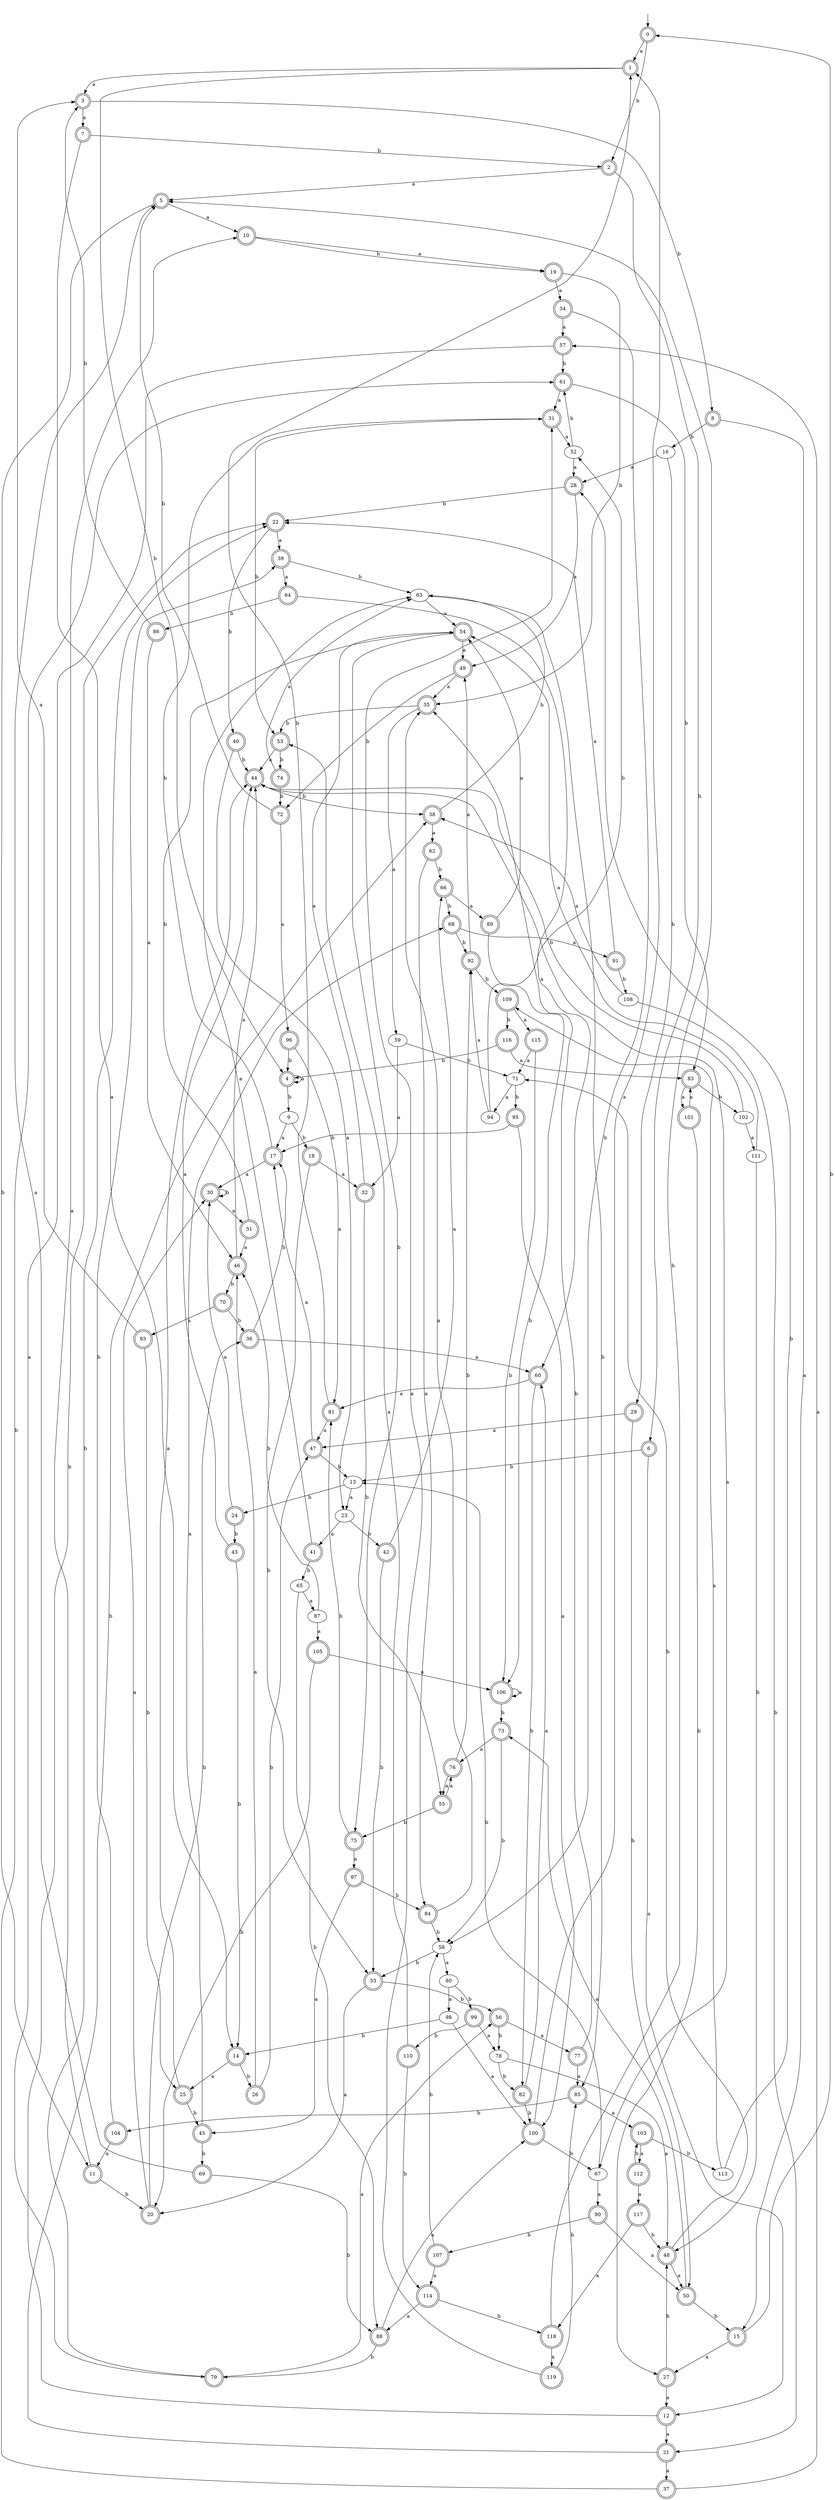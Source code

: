 digraph RandomDFA {
  __start0 [label="", shape=none];
  __start0 -> 0 [label=""];
  0 [shape=circle] [shape=doublecircle]
  0 -> 1 [label="a"]
  0 -> 2 [label="b"]
  1 [shape=doublecircle]
  1 -> 3 [label="a"]
  1 -> 4 [label="b"]
  2 [shape=doublecircle]
  2 -> 5 [label="a"]
  2 -> 6 [label="b"]
  3 [shape=doublecircle]
  3 -> 7 [label="a"]
  3 -> 8 [label="b"]
  4 [shape=doublecircle]
  4 -> 4 [label="a"]
  4 -> 9 [label="b"]
  5 [shape=doublecircle]
  5 -> 10 [label="a"]
  5 -> 11 [label="b"]
  6 [shape=doublecircle]
  6 -> 12 [label="a"]
  6 -> 13 [label="b"]
  7 [shape=doublecircle]
  7 -> 14 [label="a"]
  7 -> 2 [label="b"]
  8 [shape=doublecircle]
  8 -> 15 [label="a"]
  8 -> 16 [label="b"]
  9
  9 -> 17 [label="a"]
  9 -> 18 [label="b"]
  10 [shape=doublecircle]
  10 -> 19 [label="a"]
  10 -> 19 [label="b"]
  11 [shape=doublecircle]
  11 -> 10 [label="a"]
  11 -> 20 [label="b"]
  12 [shape=doublecircle]
  12 -> 21 [label="a"]
  12 -> 22 [label="b"]
  13
  13 -> 23 [label="a"]
  13 -> 24 [label="b"]
  14 [shape=doublecircle]
  14 -> 25 [label="a"]
  14 -> 26 [label="b"]
  15 [shape=doublecircle]
  15 -> 27 [label="a"]
  15 -> 0 [label="b"]
  16
  16 -> 28 [label="a"]
  16 -> 29 [label="b"]
  17 [shape=doublecircle]
  17 -> 30 [label="a"]
  17 -> 31 [label="b"]
  18 [shape=doublecircle]
  18 -> 32 [label="a"]
  18 -> 33 [label="b"]
  19 [shape=doublecircle]
  19 -> 34 [label="a"]
  19 -> 35 [label="b"]
  20 [shape=doublecircle]
  20 -> 30 [label="a"]
  20 -> 36 [label="b"]
  21 [shape=doublecircle]
  21 -> 37 [label="a"]
  21 -> 38 [label="b"]
  22 [shape=doublecircle]
  22 -> 39 [label="a"]
  22 -> 40 [label="b"]
  23
  23 -> 41 [label="a"]
  23 -> 42 [label="b"]
  24 [shape=doublecircle]
  24 -> 30 [label="a"]
  24 -> 43 [label="b"]
  25 [shape=doublecircle]
  25 -> 44 [label="a"]
  25 -> 45 [label="b"]
  26 [shape=doublecircle]
  26 -> 46 [label="a"]
  26 -> 47 [label="b"]
  27 [shape=doublecircle]
  27 -> 12 [label="a"]
  27 -> 48 [label="b"]
  28 [shape=doublecircle]
  28 -> 49 [label="a"]
  28 -> 22 [label="b"]
  29 [shape=doublecircle]
  29 -> 47 [label="a"]
  29 -> 50 [label="b"]
  30 [shape=doublecircle]
  30 -> 51 [label="a"]
  30 -> 30 [label="b"]
  31 [shape=doublecircle]
  31 -> 52 [label="a"]
  31 -> 53 [label="b"]
  32 [shape=doublecircle]
  32 -> 54 [label="a"]
  32 -> 55 [label="b"]
  33 [shape=doublecircle]
  33 -> 20 [label="a"]
  33 -> 56 [label="b"]
  34 [shape=doublecircle]
  34 -> 57 [label="a"]
  34 -> 58 [label="b"]
  35 [shape=doublecircle]
  35 -> 59 [label="a"]
  35 -> 53 [label="b"]
  36 [shape=doublecircle]
  36 -> 60 [label="a"]
  36 -> 17 [label="b"]
  37 [shape=doublecircle]
  37 -> 57 [label="a"]
  37 -> 61 [label="b"]
  38 [shape=doublecircle]
  38 -> 62 [label="a"]
  38 -> 63 [label="b"]
  39 [shape=doublecircle]
  39 -> 64 [label="a"]
  39 -> 63 [label="b"]
  40 [shape=doublecircle]
  40 -> 23 [label="a"]
  40 -> 44 [label="b"]
  41 [shape=doublecircle]
  41 -> 63 [label="a"]
  41 -> 65 [label="b"]
  42 [shape=doublecircle]
  42 -> 66 [label="a"]
  42 -> 33 [label="b"]
  43 [shape=doublecircle]
  43 -> 44 [label="a"]
  43 -> 14 [label="b"]
  44 [shape=doublecircle]
  44 -> 67 [label="a"]
  44 -> 38 [label="b"]
  45 [shape=doublecircle]
  45 -> 68 [label="a"]
  45 -> 69 [label="b"]
  46 [shape=doublecircle]
  46 -> 44 [label="a"]
  46 -> 70 [label="b"]
  47 [shape=doublecircle]
  47 -> 17 [label="a"]
  47 -> 13 [label="b"]
  48 [shape=doublecircle]
  48 -> 50 [label="a"]
  48 -> 71 [label="b"]
  49 [shape=doublecircle]
  49 -> 35 [label="a"]
  49 -> 72 [label="b"]
  50 [shape=doublecircle]
  50 -> 73 [label="a"]
  50 -> 15 [label="b"]
  51 [shape=doublecircle]
  51 -> 46 [label="a"]
  51 -> 54 [label="b"]
  52
  52 -> 28 [label="a"]
  52 -> 61 [label="b"]
  53 [shape=doublecircle]
  53 -> 44 [label="a"]
  53 -> 74 [label="b"]
  54 [shape=doublecircle]
  54 -> 49 [label="a"]
  54 -> 75 [label="b"]
  55 [shape=doublecircle]
  55 -> 76 [label="a"]
  55 -> 75 [label="b"]
  56 [shape=doublecircle]
  56 -> 77 [label="a"]
  56 -> 78 [label="b"]
  57 [shape=doublecircle]
  57 -> 79 [label="a"]
  57 -> 61 [label="b"]
  58
  58 -> 80 [label="a"]
  58 -> 33 [label="b"]
  59
  59 -> 32 [label="a"]
  59 -> 71 [label="b"]
  60 [shape=doublecircle]
  60 -> 81 [label="a"]
  60 -> 82 [label="b"]
  61 [shape=doublecircle]
  61 -> 31 [label="a"]
  61 -> 83 [label="b"]
  62 [shape=doublecircle]
  62 -> 84 [label="a"]
  62 -> 66 [label="b"]
  63
  63 -> 54 [label="a"]
  63 -> 85 [label="b"]
  64 [shape=doublecircle]
  64 -> 60 [label="a"]
  64 -> 86 [label="b"]
  65
  65 -> 87 [label="a"]
  65 -> 88 [label="b"]
  66 [shape=doublecircle]
  66 -> 89 [label="a"]
  66 -> 68 [label="b"]
  67
  67 -> 90 [label="a"]
  67 -> 13 [label="b"]
  68 [shape=doublecircle]
  68 -> 91 [label="a"]
  68 -> 92 [label="b"]
  69 [shape=doublecircle]
  69 -> 5 [label="a"]
  69 -> 88 [label="b"]
  70 [shape=doublecircle]
  70 -> 93 [label="a"]
  70 -> 36 [label="b"]
  71
  71 -> 94 [label="a"]
  71 -> 95 [label="b"]
  72 [shape=doublecircle]
  72 -> 96 [label="a"]
  72 -> 5 [label="b"]
  73 [shape=doublecircle]
  73 -> 76 [label="a"]
  73 -> 58 [label="b"]
  74 [shape=doublecircle]
  74 -> 63 [label="a"]
  74 -> 72 [label="b"]
  75 [shape=doublecircle]
  75 -> 97 [label="a"]
  75 -> 81 [label="b"]
  76 [shape=doublecircle]
  76 -> 55 [label="a"]
  76 -> 92 [label="b"]
  77 [shape=doublecircle]
  77 -> 85 [label="a"]
  77 -> 35 [label="b"]
  78
  78 -> 48 [label="a"]
  78 -> 82 [label="b"]
  79 [shape=doublecircle]
  79 -> 56 [label="a"]
  79 -> 22 [label="b"]
  80
  80 -> 98 [label="a"]
  80 -> 99 [label="b"]
  81 [shape=doublecircle]
  81 -> 47 [label="a"]
  81 -> 1 [label="b"]
  82 [shape=doublecircle]
  82 -> 60 [label="a"]
  82 -> 100 [label="b"]
  83 [shape=doublecircle]
  83 -> 101 [label="a"]
  83 -> 102 [label="b"]
  84 [shape=doublecircle]
  84 -> 35 [label="a"]
  84 -> 58 [label="b"]
  85 [shape=doublecircle]
  85 -> 103 [label="a"]
  85 -> 104 [label="b"]
  86 [shape=doublecircle]
  86 -> 46 [label="a"]
  86 -> 3 [label="b"]
  87
  87 -> 105 [label="a"]
  87 -> 46 [label="b"]
  88 [shape=doublecircle]
  88 -> 100 [label="a"]
  88 -> 79 [label="b"]
  89 [shape=doublecircle]
  89 -> 54 [label="a"]
  89 -> 106 [label="b"]
  90 [shape=doublecircle]
  90 -> 50 [label="a"]
  90 -> 107 [label="b"]
  91 [shape=doublecircle]
  91 -> 22 [label="a"]
  91 -> 108 [label="b"]
  92 [shape=doublecircle]
  92 -> 49 [label="a"]
  92 -> 109 [label="b"]
  93 [shape=doublecircle]
  93 -> 3 [label="a"]
  93 -> 25 [label="b"]
  94
  94 -> 92 [label="a"]
  94 -> 52 [label="b"]
  95 [shape=doublecircle]
  95 -> 100 [label="a"]
  95 -> 17 [label="b"]
  96 [shape=doublecircle]
  96 -> 81 [label="a"]
  96 -> 4 [label="b"]
  97 [shape=doublecircle]
  97 -> 45 [label="a"]
  97 -> 84 [label="b"]
  98
  98 -> 100 [label="a"]
  98 -> 14 [label="b"]
  99 [shape=doublecircle]
  99 -> 78 [label="a"]
  99 -> 110 [label="b"]
  100 [shape=doublecircle]
  100 -> 1 [label="a"]
  100 -> 67 [label="b"]
  101 [shape=doublecircle]
  101 -> 83 [label="a"]
  101 -> 27 [label="b"]
  102
  102 -> 111 [label="a"]
  102 -> 44 [label="b"]
  103 [shape=doublecircle]
  103 -> 112 [label="a"]
  103 -> 113 [label="b"]
  104 [shape=doublecircle]
  104 -> 11 [label="a"]
  104 -> 39 [label="b"]
  105 [shape=doublecircle]
  105 -> 106 [label="a"]
  105 -> 20 [label="b"]
  106 [shape=doublecircle]
  106 -> 106 [label="a"]
  106 -> 73 [label="b"]
  107 [shape=doublecircle]
  107 -> 114 [label="a"]
  107 -> 58 [label="b"]
  108
  108 -> 38 [label="a"]
  108 -> 21 [label="b"]
  109 [shape=doublecircle]
  109 -> 115 [label="a"]
  109 -> 116 [label="b"]
  110 [shape=doublecircle]
  110 -> 53 [label="a"]
  110 -> 114 [label="b"]
  111
  111 -> 54 [label="a"]
  111 -> 48 [label="b"]
  112 [shape=doublecircle]
  112 -> 117 [label="a"]
  112 -> 103 [label="b"]
  113
  113 -> 109 [label="a"]
  113 -> 28 [label="b"]
  114 [shape=doublecircle]
  114 -> 88 [label="a"]
  114 -> 118 [label="b"]
  115 [shape=doublecircle]
  115 -> 71 [label="a"]
  115 -> 106 [label="b"]
  116 [shape=doublecircle]
  116 -> 83 [label="a"]
  116 -> 4 [label="b"]
  117 [shape=doublecircle]
  117 -> 118 [label="a"]
  117 -> 48 [label="b"]
  118 [shape=doublecircle]
  118 -> 119 [label="a"]
  118 -> 5 [label="b"]
  119 [shape=doublecircle]
  119 -> 31 [label="a"]
  119 -> 85 [label="b"]
}

